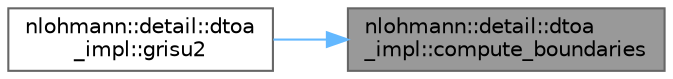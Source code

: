 digraph "nlohmann::detail::dtoa_impl::compute_boundaries"
{
 // LATEX_PDF_SIZE
  bgcolor="transparent";
  edge [fontname=Helvetica,fontsize=10,labelfontname=Helvetica,labelfontsize=10];
  node [fontname=Helvetica,fontsize=10,shape=box,height=0.2,width=0.4];
  rankdir="RL";
  Node1 [label="nlohmann::detail::dtoa\l_impl::compute_boundaries",height=0.2,width=0.4,color="gray40", fillcolor="grey60", style="filled", fontcolor="black",tooltip=" "];
  Node1 -> Node2 [dir="back",color="steelblue1",style="solid"];
  Node2 [label="nlohmann::detail::dtoa\l_impl::grisu2",height=0.2,width=0.4,color="grey40", fillcolor="white", style="filled",URL="$a00479.html#aab7a9670a4f4704a5d0347ad7588576b",tooltip=" "];
}
